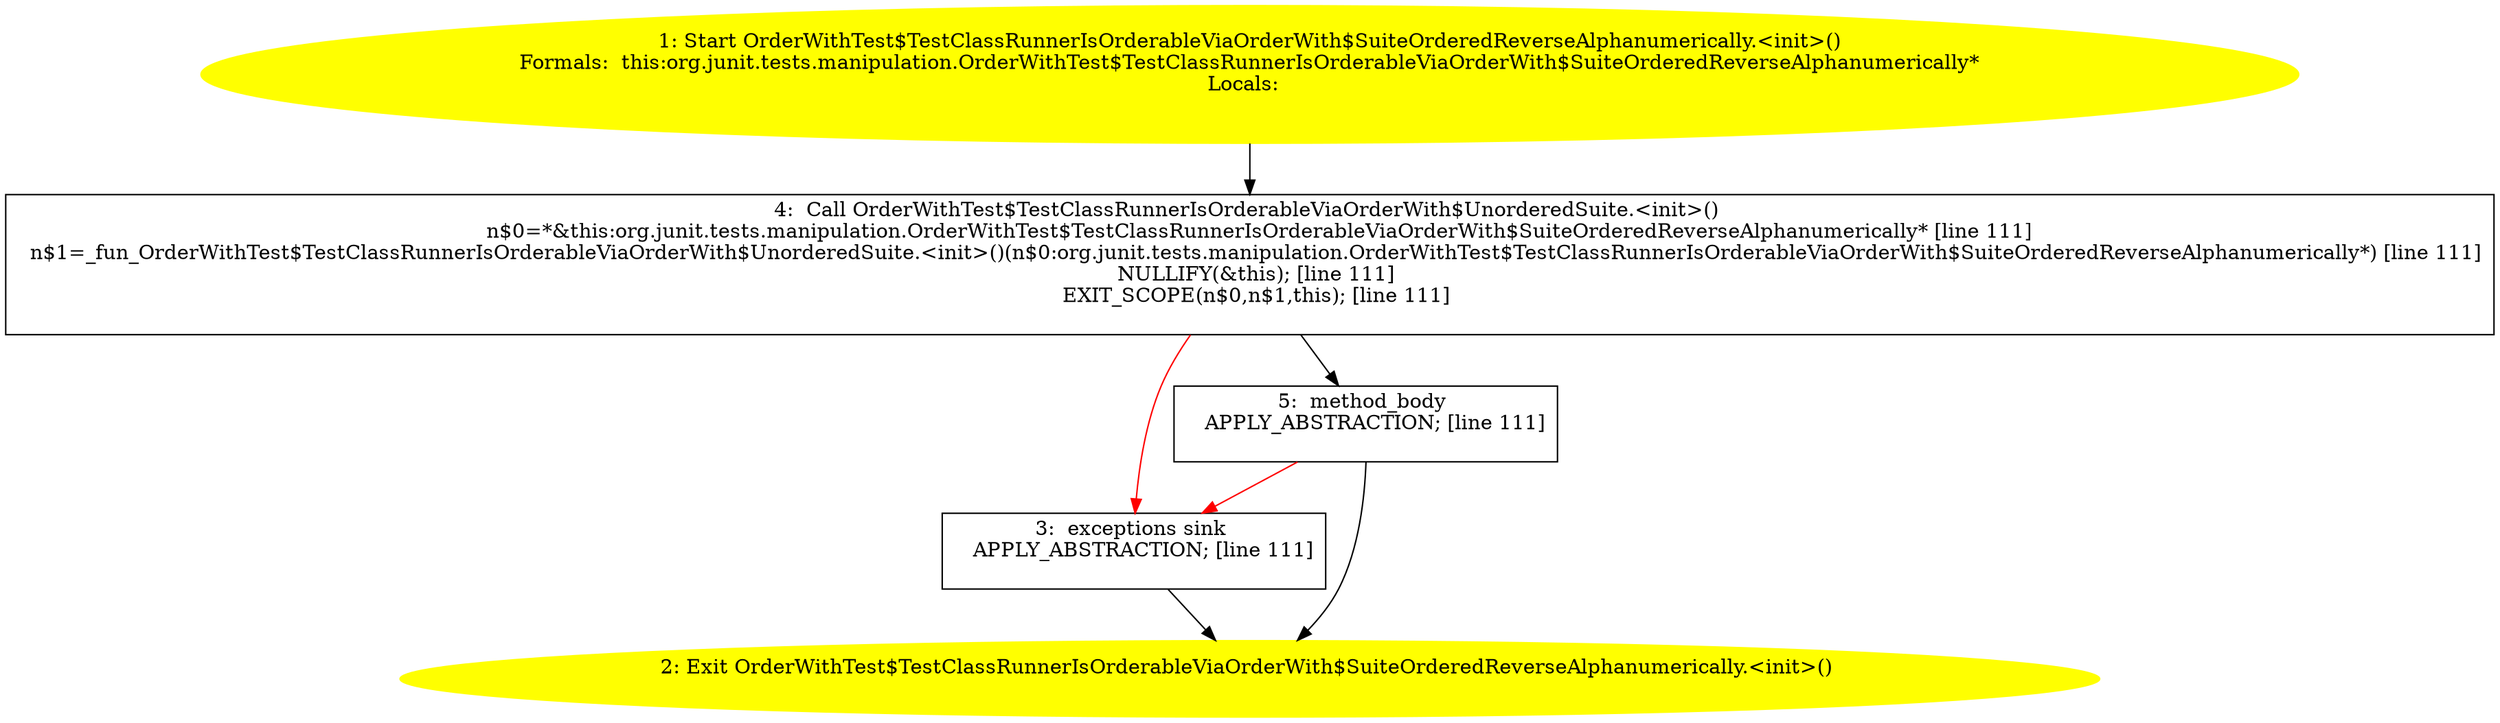 /* @generated */
digraph cfg {
"org.junit.tests.manipulation.OrderWithTest$TestClassRunnerIsOrderableViaOrderWith$SuiteOrderedRevers.b6996906d20c986c4f019be4504fbf8f_1" [label="1: Start OrderWithTest$TestClassRunnerIsOrderableViaOrderWith$SuiteOrderedReverseAlphanumerically.<init>()\nFormals:  this:org.junit.tests.manipulation.OrderWithTest$TestClassRunnerIsOrderableViaOrderWith$SuiteOrderedReverseAlphanumerically*\nLocals:  \n  " color=yellow style=filled]
	

	 "org.junit.tests.manipulation.OrderWithTest$TestClassRunnerIsOrderableViaOrderWith$SuiteOrderedRevers.b6996906d20c986c4f019be4504fbf8f_1" -> "org.junit.tests.manipulation.OrderWithTest$TestClassRunnerIsOrderableViaOrderWith$SuiteOrderedRevers.b6996906d20c986c4f019be4504fbf8f_4" ;
"org.junit.tests.manipulation.OrderWithTest$TestClassRunnerIsOrderableViaOrderWith$SuiteOrderedRevers.b6996906d20c986c4f019be4504fbf8f_2" [label="2: Exit OrderWithTest$TestClassRunnerIsOrderableViaOrderWith$SuiteOrderedReverseAlphanumerically.<init>() \n  " color=yellow style=filled]
	

"org.junit.tests.manipulation.OrderWithTest$TestClassRunnerIsOrderableViaOrderWith$SuiteOrderedRevers.b6996906d20c986c4f019be4504fbf8f_3" [label="3:  exceptions sink \n   APPLY_ABSTRACTION; [line 111]\n " shape="box"]
	

	 "org.junit.tests.manipulation.OrderWithTest$TestClassRunnerIsOrderableViaOrderWith$SuiteOrderedRevers.b6996906d20c986c4f019be4504fbf8f_3" -> "org.junit.tests.manipulation.OrderWithTest$TestClassRunnerIsOrderableViaOrderWith$SuiteOrderedRevers.b6996906d20c986c4f019be4504fbf8f_2" ;
"org.junit.tests.manipulation.OrderWithTest$TestClassRunnerIsOrderableViaOrderWith$SuiteOrderedRevers.b6996906d20c986c4f019be4504fbf8f_4" [label="4:  Call OrderWithTest$TestClassRunnerIsOrderableViaOrderWith$UnorderedSuite.<init>() \n   n$0=*&this:org.junit.tests.manipulation.OrderWithTest$TestClassRunnerIsOrderableViaOrderWith$SuiteOrderedReverseAlphanumerically* [line 111]\n  n$1=_fun_OrderWithTest$TestClassRunnerIsOrderableViaOrderWith$UnorderedSuite.<init>()(n$0:org.junit.tests.manipulation.OrderWithTest$TestClassRunnerIsOrderableViaOrderWith$SuiteOrderedReverseAlphanumerically*) [line 111]\n  NULLIFY(&this); [line 111]\n  EXIT_SCOPE(n$0,n$1,this); [line 111]\n " shape="box"]
	

	 "org.junit.tests.manipulation.OrderWithTest$TestClassRunnerIsOrderableViaOrderWith$SuiteOrderedRevers.b6996906d20c986c4f019be4504fbf8f_4" -> "org.junit.tests.manipulation.OrderWithTest$TestClassRunnerIsOrderableViaOrderWith$SuiteOrderedRevers.b6996906d20c986c4f019be4504fbf8f_5" ;
	 "org.junit.tests.manipulation.OrderWithTest$TestClassRunnerIsOrderableViaOrderWith$SuiteOrderedRevers.b6996906d20c986c4f019be4504fbf8f_4" -> "org.junit.tests.manipulation.OrderWithTest$TestClassRunnerIsOrderableViaOrderWith$SuiteOrderedRevers.b6996906d20c986c4f019be4504fbf8f_3" [color="red" ];
"org.junit.tests.manipulation.OrderWithTest$TestClassRunnerIsOrderableViaOrderWith$SuiteOrderedRevers.b6996906d20c986c4f019be4504fbf8f_5" [label="5:  method_body \n   APPLY_ABSTRACTION; [line 111]\n " shape="box"]
	

	 "org.junit.tests.manipulation.OrderWithTest$TestClassRunnerIsOrderableViaOrderWith$SuiteOrderedRevers.b6996906d20c986c4f019be4504fbf8f_5" -> "org.junit.tests.manipulation.OrderWithTest$TestClassRunnerIsOrderableViaOrderWith$SuiteOrderedRevers.b6996906d20c986c4f019be4504fbf8f_2" ;
	 "org.junit.tests.manipulation.OrderWithTest$TestClassRunnerIsOrderableViaOrderWith$SuiteOrderedRevers.b6996906d20c986c4f019be4504fbf8f_5" -> "org.junit.tests.manipulation.OrderWithTest$TestClassRunnerIsOrderableViaOrderWith$SuiteOrderedRevers.b6996906d20c986c4f019be4504fbf8f_3" [color="red" ];
}
